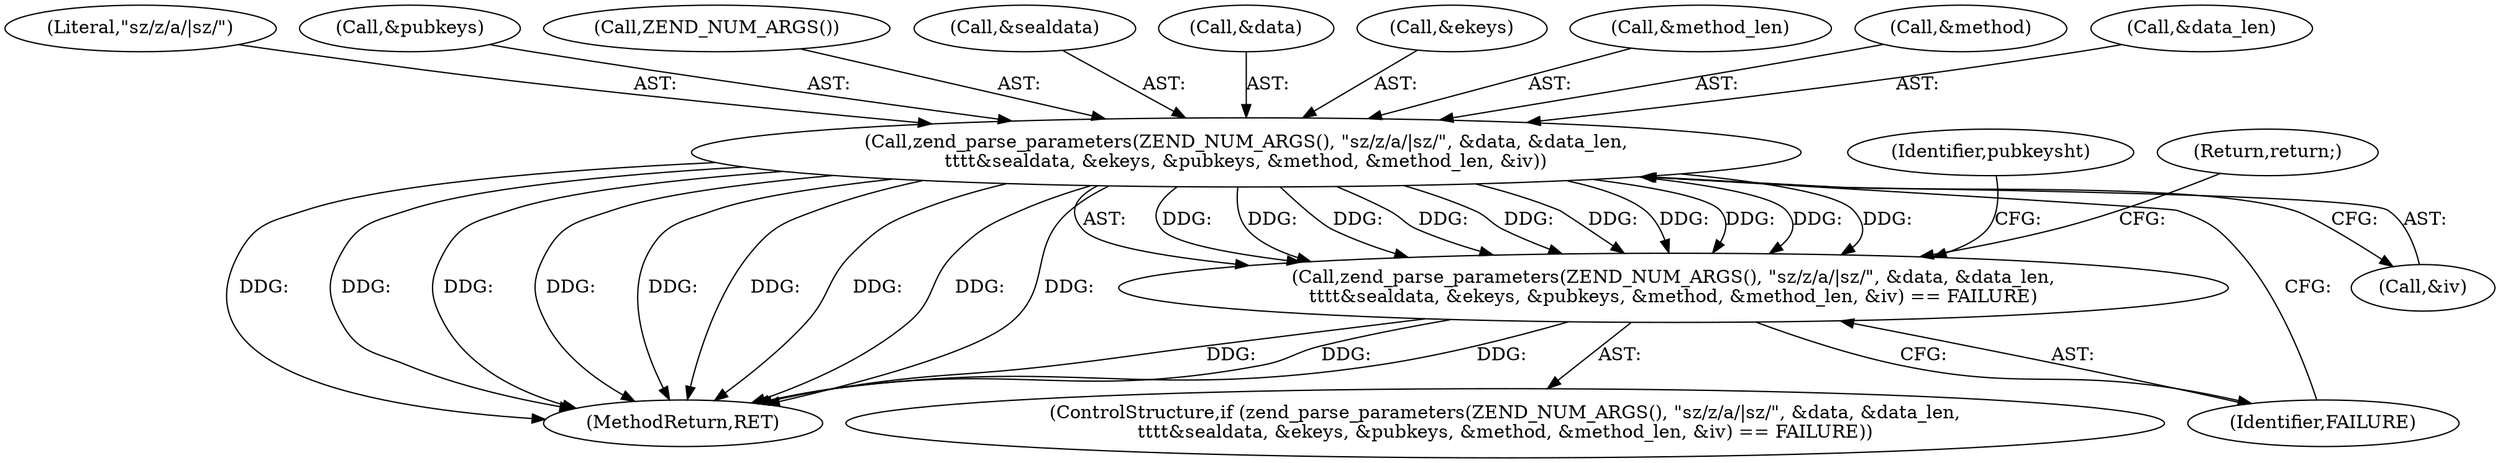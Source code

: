 digraph "0_php_73cabfedf519298e1a11192699f44d53c529315e@pointer" {
"1000143" [label="(Call,zend_parse_parameters(ZEND_NUM_ARGS(), \"sz/z/a/|sz/\", &data, &data_len,\n\t\t\t\t&sealdata, &ekeys, &pubkeys, &method, &method_len, &iv))"];
"1000142" [label="(Call,zend_parse_parameters(ZEND_NUM_ARGS(), \"sz/z/a/|sz/\", &data, &data_len,\n\t\t\t\t&sealdata, &ekeys, &pubkeys, &method, &method_len, &iv) == FAILURE)"];
"1000145" [label="(Literal,\"sz/z/a/|sz/\")"];
"1000154" [label="(Call,&pubkeys)"];
"1000144" [label="(Call,ZEND_NUM_ARGS())"];
"1000166" [label="(Identifier,pubkeysht)"];
"1000150" [label="(Call,&sealdata)"];
"1000146" [label="(Call,&data)"];
"1000534" [label="(MethodReturn,RET)"];
"1000142" [label="(Call,zend_parse_parameters(ZEND_NUM_ARGS(), \"sz/z/a/|sz/\", &data, &data_len,\n\t\t\t\t&sealdata, &ekeys, &pubkeys, &method, &method_len, &iv) == FAILURE)"];
"1000141" [label="(ControlStructure,if (zend_parse_parameters(ZEND_NUM_ARGS(), \"sz/z/a/|sz/\", &data, &data_len,\n\t\t\t\t&sealdata, &ekeys, &pubkeys, &method, &method_len, &iv) == FAILURE))"];
"1000164" [label="(Return,return;)"];
"1000152" [label="(Call,&ekeys)"];
"1000143" [label="(Call,zend_parse_parameters(ZEND_NUM_ARGS(), \"sz/z/a/|sz/\", &data, &data_len,\n\t\t\t\t&sealdata, &ekeys, &pubkeys, &method, &method_len, &iv))"];
"1000162" [label="(Identifier,FAILURE)"];
"1000158" [label="(Call,&method_len)"];
"1000156" [label="(Call,&method)"];
"1000160" [label="(Call,&iv)"];
"1000148" [label="(Call,&data_len)"];
"1000143" -> "1000142"  [label="AST: "];
"1000143" -> "1000160"  [label="CFG: "];
"1000144" -> "1000143"  [label="AST: "];
"1000145" -> "1000143"  [label="AST: "];
"1000146" -> "1000143"  [label="AST: "];
"1000148" -> "1000143"  [label="AST: "];
"1000150" -> "1000143"  [label="AST: "];
"1000152" -> "1000143"  [label="AST: "];
"1000154" -> "1000143"  [label="AST: "];
"1000156" -> "1000143"  [label="AST: "];
"1000158" -> "1000143"  [label="AST: "];
"1000160" -> "1000143"  [label="AST: "];
"1000162" -> "1000143"  [label="CFG: "];
"1000143" -> "1000534"  [label="DDG: "];
"1000143" -> "1000534"  [label="DDG: "];
"1000143" -> "1000534"  [label="DDG: "];
"1000143" -> "1000534"  [label="DDG: "];
"1000143" -> "1000534"  [label="DDG: "];
"1000143" -> "1000534"  [label="DDG: "];
"1000143" -> "1000534"  [label="DDG: "];
"1000143" -> "1000534"  [label="DDG: "];
"1000143" -> "1000534"  [label="DDG: "];
"1000143" -> "1000142"  [label="DDG: "];
"1000143" -> "1000142"  [label="DDG: "];
"1000143" -> "1000142"  [label="DDG: "];
"1000143" -> "1000142"  [label="DDG: "];
"1000143" -> "1000142"  [label="DDG: "];
"1000143" -> "1000142"  [label="DDG: "];
"1000143" -> "1000142"  [label="DDG: "];
"1000143" -> "1000142"  [label="DDG: "];
"1000143" -> "1000142"  [label="DDG: "];
"1000143" -> "1000142"  [label="DDG: "];
"1000142" -> "1000141"  [label="AST: "];
"1000142" -> "1000162"  [label="CFG: "];
"1000162" -> "1000142"  [label="AST: "];
"1000164" -> "1000142"  [label="CFG: "];
"1000166" -> "1000142"  [label="CFG: "];
"1000142" -> "1000534"  [label="DDG: "];
"1000142" -> "1000534"  [label="DDG: "];
"1000142" -> "1000534"  [label="DDG: "];
}
